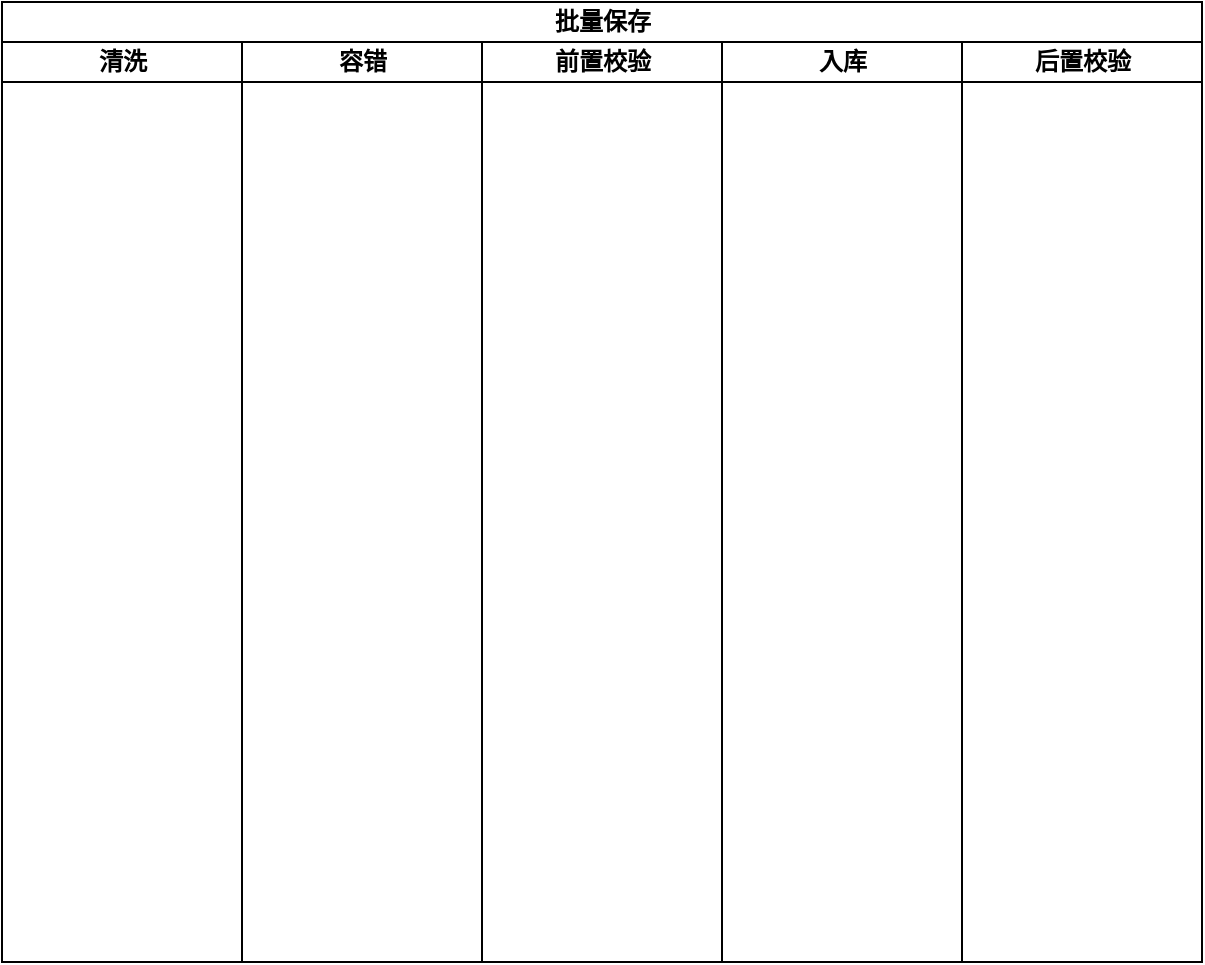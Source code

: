 <mxfile version="12.1.7" type="github" pages="1">
  <diagram id="hJpydF_lW7WmeeFv-zC1" name="Page-1">
    <mxGraphModel dx="1408" dy="770" grid="1" gridSize="10" guides="1" tooltips="1" connect="1" arrows="1" fold="1" page="1" pageScale="1" pageWidth="827" pageHeight="1169" math="0" shadow="0">
      <root>
        <mxCell id="0"/>
        <mxCell id="1" parent="0"/>
        <mxCell id="F8pincDx-Cik6TYgTe6P-17" value="批量保存" style="swimlane;html=1;childLayout=stackLayout;resizeParent=1;resizeParentMax=0;startSize=20;" vertex="1" parent="1">
          <mxGeometry x="100" y="80" width="600" height="480" as="geometry"/>
        </mxCell>
        <mxCell id="F8pincDx-Cik6TYgTe6P-18" value="清洗" style="swimlane;html=1;startSize=20;" vertex="1" parent="F8pincDx-Cik6TYgTe6P-17">
          <mxGeometry y="20" width="120" height="460" as="geometry"/>
        </mxCell>
        <mxCell id="F8pincDx-Cik6TYgTe6P-19" value="容错" style="swimlane;html=1;startSize=20;" vertex="1" parent="F8pincDx-Cik6TYgTe6P-17">
          <mxGeometry x="120" y="20" width="120" height="460" as="geometry"/>
        </mxCell>
        <mxCell id="F8pincDx-Cik6TYgTe6P-20" value="前置校验" style="swimlane;html=1;startSize=20;" vertex="1" parent="F8pincDx-Cik6TYgTe6P-17">
          <mxGeometry x="240" y="20" width="120" height="460" as="geometry"/>
        </mxCell>
        <mxCell id="F8pincDx-Cik6TYgTe6P-33" value="入库" style="swimlane;html=1;startSize=20;" vertex="1" parent="F8pincDx-Cik6TYgTe6P-17">
          <mxGeometry x="360" y="20" width="120" height="460" as="geometry"/>
        </mxCell>
        <mxCell id="F8pincDx-Cik6TYgTe6P-34" value="后置校验" style="swimlane;html=1;startSize=20;" vertex="1" parent="F8pincDx-Cik6TYgTe6P-17">
          <mxGeometry x="480" y="20" width="120" height="460" as="geometry"/>
        </mxCell>
      </root>
    </mxGraphModel>
  </diagram>
</mxfile>
